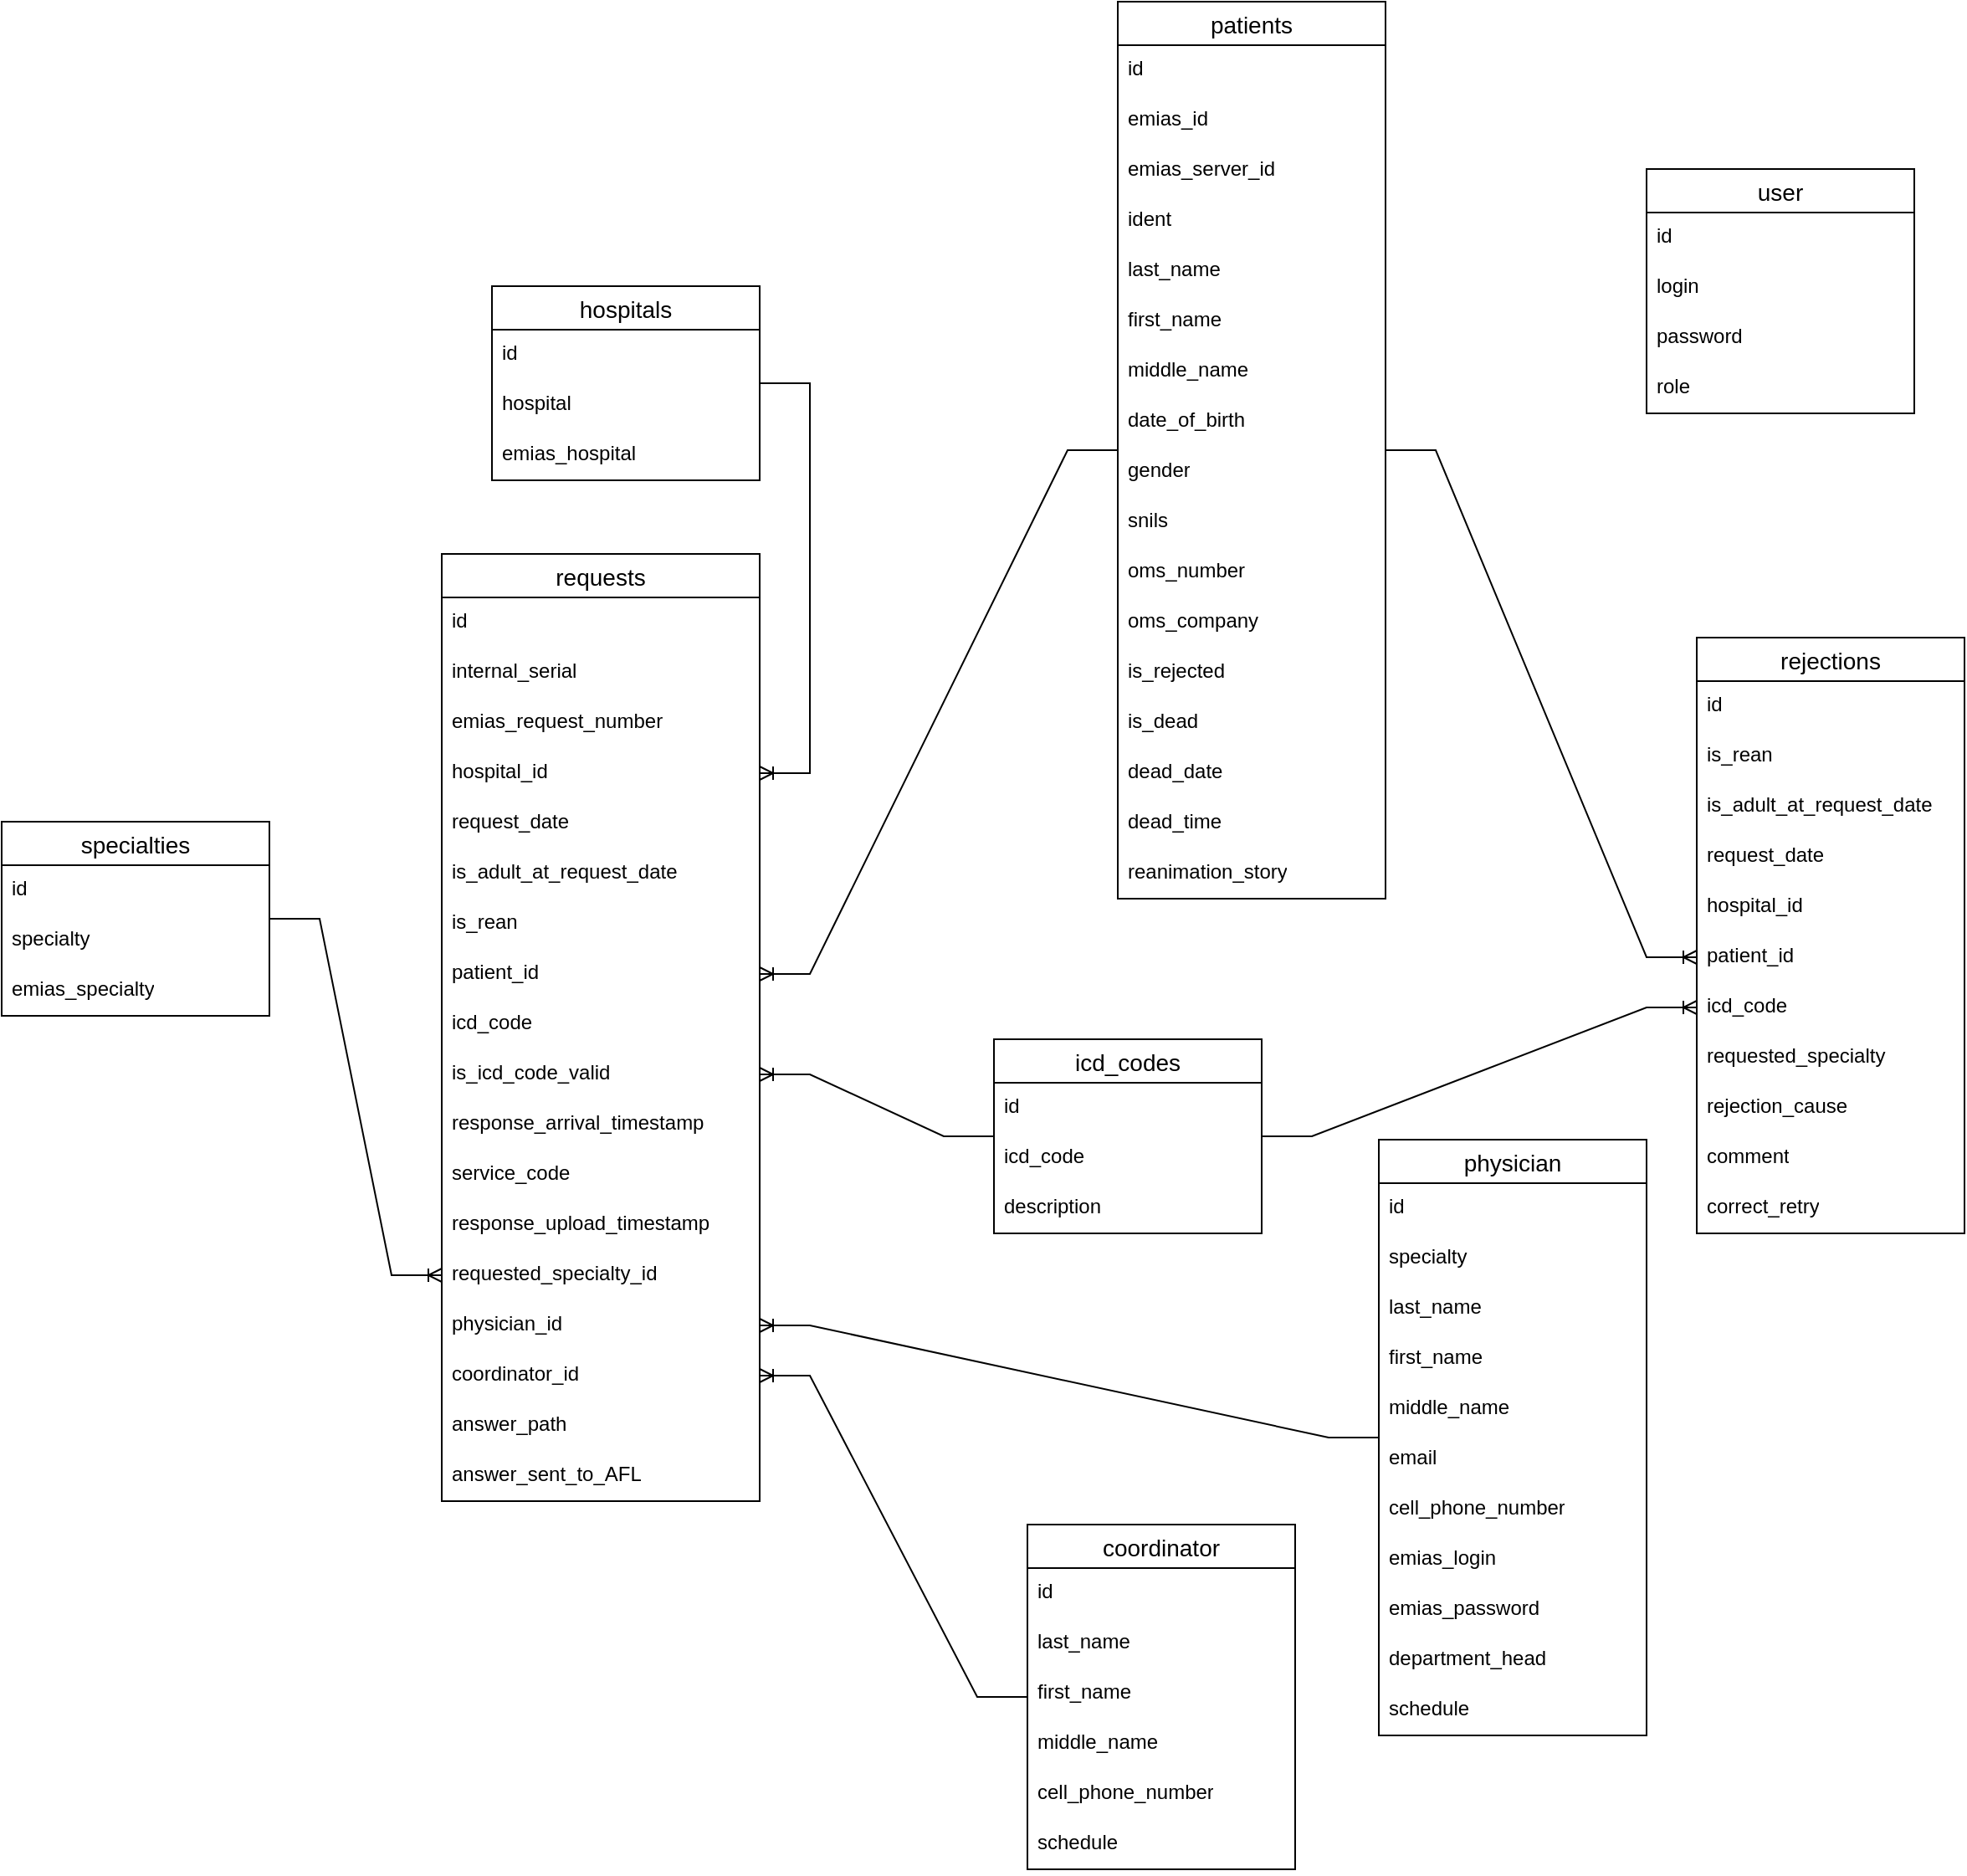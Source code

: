 <mxfile version="21.7.5" type="device">
  <diagram name="Страница — 1" id="ZC_BeXaVoAmTSf5WrYlb">
    <mxGraphModel dx="2453" dy="1960" grid="1" gridSize="10" guides="1" tooltips="1" connect="1" arrows="1" fold="1" page="1" pageScale="1" pageWidth="827" pageHeight="1169" math="0" shadow="0">
      <root>
        <mxCell id="0" />
        <mxCell id="1" parent="0" />
        <mxCell id="mAow3qEZ9P3svosoclhx-1" value="requests" style="swimlane;fontStyle=0;childLayout=stackLayout;horizontal=1;startSize=26;horizontalStack=0;resizeParent=1;resizeParentMax=0;resizeLast=0;collapsible=1;marginBottom=0;align=center;fontSize=14;" parent="1" vertex="1">
          <mxGeometry x="-150" y="220" width="190" height="566" as="geometry" />
        </mxCell>
        <mxCell id="mAow3qEZ9P3svosoclhx-2" value="id" style="text;strokeColor=none;fillColor=none;spacingLeft=4;spacingRight=4;overflow=hidden;rotatable=0;points=[[0,0.5],[1,0.5]];portConstraint=eastwest;fontSize=12;whiteSpace=wrap;html=1;" parent="mAow3qEZ9P3svosoclhx-1" vertex="1">
          <mxGeometry y="26" width="190" height="30" as="geometry" />
        </mxCell>
        <mxCell id="mAow3qEZ9P3svosoclhx-3" value="internal_serial" style="text;strokeColor=none;fillColor=none;spacingLeft=4;spacingRight=4;overflow=hidden;rotatable=0;points=[[0,0.5],[1,0.5]];portConstraint=eastwest;fontSize=12;whiteSpace=wrap;html=1;" parent="mAow3qEZ9P3svosoclhx-1" vertex="1">
          <mxGeometry y="56" width="190" height="30" as="geometry" />
        </mxCell>
        <mxCell id="mAow3qEZ9P3svosoclhx-81" value="emias_request_number" style="text;strokeColor=none;fillColor=none;spacingLeft=4;spacingRight=4;overflow=hidden;rotatable=0;points=[[0,0.5],[1,0.5]];portConstraint=eastwest;fontSize=12;whiteSpace=wrap;html=1;" parent="mAow3qEZ9P3svosoclhx-1" vertex="1">
          <mxGeometry y="86" width="190" height="30" as="geometry" />
        </mxCell>
        <mxCell id="mAow3qEZ9P3svosoclhx-4" value="hospital_id" style="text;strokeColor=none;fillColor=none;spacingLeft=4;spacingRight=4;overflow=hidden;rotatable=0;points=[[0,0.5],[1,0.5]];portConstraint=eastwest;fontSize=12;whiteSpace=wrap;html=1;" parent="mAow3qEZ9P3svosoclhx-1" vertex="1">
          <mxGeometry y="116" width="190" height="30" as="geometry" />
        </mxCell>
        <mxCell id="mAow3qEZ9P3svosoclhx-6" value="request_date" style="text;strokeColor=none;fillColor=none;spacingLeft=4;spacingRight=4;overflow=hidden;rotatable=0;points=[[0,0.5],[1,0.5]];portConstraint=eastwest;fontSize=12;whiteSpace=wrap;html=1;" parent="mAow3qEZ9P3svosoclhx-1" vertex="1">
          <mxGeometry y="146" width="190" height="30" as="geometry" />
        </mxCell>
        <mxCell id="mAow3qEZ9P3svosoclhx-7" value="is_adult_at_request_date" style="text;strokeColor=none;fillColor=none;spacingLeft=4;spacingRight=4;overflow=hidden;rotatable=0;points=[[0,0.5],[1,0.5]];portConstraint=eastwest;fontSize=12;whiteSpace=wrap;html=1;" parent="mAow3qEZ9P3svosoclhx-1" vertex="1">
          <mxGeometry y="176" width="190" height="30" as="geometry" />
        </mxCell>
        <mxCell id="mAow3qEZ9P3svosoclhx-8" value="is_rean" style="text;strokeColor=none;fillColor=none;spacingLeft=4;spacingRight=4;overflow=hidden;rotatable=0;points=[[0,0.5],[1,0.5]];portConstraint=eastwest;fontSize=12;whiteSpace=wrap;html=1;" parent="mAow3qEZ9P3svosoclhx-1" vertex="1">
          <mxGeometry y="206" width="190" height="30" as="geometry" />
        </mxCell>
        <mxCell id="mAow3qEZ9P3svosoclhx-9" value="patient_id" style="text;strokeColor=none;fillColor=none;spacingLeft=4;spacingRight=4;overflow=hidden;rotatable=0;points=[[0,0.5],[1,0.5]];portConstraint=eastwest;fontSize=12;whiteSpace=wrap;html=1;" parent="mAow3qEZ9P3svosoclhx-1" vertex="1">
          <mxGeometry y="236" width="190" height="30" as="geometry" />
        </mxCell>
        <mxCell id="mAow3qEZ9P3svosoclhx-10" value="icd_code" style="text;strokeColor=none;fillColor=none;spacingLeft=4;spacingRight=4;overflow=hidden;rotatable=0;points=[[0,0.5],[1,0.5]];portConstraint=eastwest;fontSize=12;whiteSpace=wrap;html=1;" parent="mAow3qEZ9P3svosoclhx-1" vertex="1">
          <mxGeometry y="266" width="190" height="30" as="geometry" />
        </mxCell>
        <mxCell id="mAow3qEZ9P3svosoclhx-93" value="is_icd_code_valid" style="text;strokeColor=none;fillColor=none;spacingLeft=4;spacingRight=4;overflow=hidden;rotatable=0;points=[[0,0.5],[1,0.5]];portConstraint=eastwest;fontSize=12;whiteSpace=wrap;html=1;" parent="mAow3qEZ9P3svosoclhx-1" vertex="1">
          <mxGeometry y="296" width="190" height="30" as="geometry" />
        </mxCell>
        <mxCell id="mAow3qEZ9P3svosoclhx-11" value="response_arrival_timestamp" style="text;strokeColor=none;fillColor=none;spacingLeft=4;spacingRight=4;overflow=hidden;rotatable=0;points=[[0,0.5],[1,0.5]];portConstraint=eastwest;fontSize=12;whiteSpace=wrap;html=1;" parent="mAow3qEZ9P3svosoclhx-1" vertex="1">
          <mxGeometry y="326" width="190" height="30" as="geometry" />
        </mxCell>
        <mxCell id="mAow3qEZ9P3svosoclhx-12" value="service_code" style="text;strokeColor=none;fillColor=none;spacingLeft=4;spacingRight=4;overflow=hidden;rotatable=0;points=[[0,0.5],[1,0.5]];portConstraint=eastwest;fontSize=12;whiteSpace=wrap;html=1;" parent="mAow3qEZ9P3svosoclhx-1" vertex="1">
          <mxGeometry y="356" width="190" height="30" as="geometry" />
        </mxCell>
        <mxCell id="mAow3qEZ9P3svosoclhx-13" value="response_upload_timestamp" style="text;strokeColor=none;fillColor=none;spacingLeft=4;spacingRight=4;overflow=hidden;rotatable=0;points=[[0,0.5],[1,0.5]];portConstraint=eastwest;fontSize=12;whiteSpace=wrap;html=1;" parent="mAow3qEZ9P3svosoclhx-1" vertex="1">
          <mxGeometry y="386" width="190" height="30" as="geometry" />
        </mxCell>
        <mxCell id="mAow3qEZ9P3svosoclhx-86" value="requested_specialty_id" style="text;strokeColor=none;fillColor=none;spacingLeft=4;spacingRight=4;overflow=hidden;rotatable=0;points=[[0,0.5],[1,0.5]];portConstraint=eastwest;fontSize=12;whiteSpace=wrap;html=1;" parent="mAow3qEZ9P3svosoclhx-1" vertex="1">
          <mxGeometry y="416" width="190" height="30" as="geometry" />
        </mxCell>
        <mxCell id="mAow3qEZ9P3svosoclhx-16" value="physician_id" style="text;strokeColor=none;fillColor=none;spacingLeft=4;spacingRight=4;overflow=hidden;rotatable=0;points=[[0,0.5],[1,0.5]];portConstraint=eastwest;fontSize=12;whiteSpace=wrap;html=1;" parent="mAow3qEZ9P3svosoclhx-1" vertex="1">
          <mxGeometry y="446" width="190" height="30" as="geometry" />
        </mxCell>
        <mxCell id="mAow3qEZ9P3svosoclhx-17" value="coordinator_id" style="text;strokeColor=none;fillColor=none;spacingLeft=4;spacingRight=4;overflow=hidden;rotatable=0;points=[[0,0.5],[1,0.5]];portConstraint=eastwest;fontSize=12;whiteSpace=wrap;html=1;" parent="mAow3qEZ9P3svosoclhx-1" vertex="1">
          <mxGeometry y="476" width="190" height="30" as="geometry" />
        </mxCell>
        <mxCell id="mAow3qEZ9P3svosoclhx-100" value="answer_path" style="text;strokeColor=none;fillColor=none;spacingLeft=4;spacingRight=4;overflow=hidden;rotatable=0;points=[[0,0.5],[1,0.5]];portConstraint=eastwest;fontSize=12;whiteSpace=wrap;html=1;" parent="mAow3qEZ9P3svosoclhx-1" vertex="1">
          <mxGeometry y="506" width="190" height="30" as="geometry" />
        </mxCell>
        <mxCell id="mAow3qEZ9P3svosoclhx-101" value="answer_sent_to_AFL" style="text;strokeColor=none;fillColor=none;spacingLeft=4;spacingRight=4;overflow=hidden;rotatable=0;points=[[0,0.5],[1,0.5]];portConstraint=eastwest;fontSize=12;whiteSpace=wrap;html=1;" parent="mAow3qEZ9P3svosoclhx-1" vertex="1">
          <mxGeometry y="536" width="190" height="30" as="geometry" />
        </mxCell>
        <mxCell id="mAow3qEZ9P3svosoclhx-18" value="physician" style="swimlane;fontStyle=0;childLayout=stackLayout;horizontal=1;startSize=26;horizontalStack=0;resizeParent=1;resizeParentMax=0;resizeLast=0;collapsible=1;marginBottom=0;align=center;fontSize=14;" parent="1" vertex="1">
          <mxGeometry x="410" y="570" width="160" height="356" as="geometry" />
        </mxCell>
        <mxCell id="mAow3qEZ9P3svosoclhx-19" value="id" style="text;strokeColor=none;fillColor=none;spacingLeft=4;spacingRight=4;overflow=hidden;rotatable=0;points=[[0,0.5],[1,0.5]];portConstraint=eastwest;fontSize=12;whiteSpace=wrap;html=1;" parent="mAow3qEZ9P3svosoclhx-18" vertex="1">
          <mxGeometry y="26" width="160" height="30" as="geometry" />
        </mxCell>
        <mxCell id="mAow3qEZ9P3svosoclhx-20" value="specialty" style="text;strokeColor=none;fillColor=none;spacingLeft=4;spacingRight=4;overflow=hidden;rotatable=0;points=[[0,0.5],[1,0.5]];portConstraint=eastwest;fontSize=12;whiteSpace=wrap;html=1;" parent="mAow3qEZ9P3svosoclhx-18" vertex="1">
          <mxGeometry y="56" width="160" height="30" as="geometry" />
        </mxCell>
        <mxCell id="mAow3qEZ9P3svosoclhx-24" value="last_name" style="text;strokeColor=none;fillColor=none;spacingLeft=4;spacingRight=4;overflow=hidden;rotatable=0;points=[[0,0.5],[1,0.5]];portConstraint=eastwest;fontSize=12;whiteSpace=wrap;html=1;" parent="mAow3qEZ9P3svosoclhx-18" vertex="1">
          <mxGeometry y="86" width="160" height="30" as="geometry" />
        </mxCell>
        <mxCell id="mAow3qEZ9P3svosoclhx-21" value="first_name" style="text;strokeColor=none;fillColor=none;spacingLeft=4;spacingRight=4;overflow=hidden;rotatable=0;points=[[0,0.5],[1,0.5]];portConstraint=eastwest;fontSize=12;whiteSpace=wrap;html=1;" parent="mAow3qEZ9P3svosoclhx-18" vertex="1">
          <mxGeometry y="116" width="160" height="30" as="geometry" />
        </mxCell>
        <mxCell id="mAow3qEZ9P3svosoclhx-23" value="middle_name" style="text;strokeColor=none;fillColor=none;spacingLeft=4;spacingRight=4;overflow=hidden;rotatable=0;points=[[0,0.5],[1,0.5]];portConstraint=eastwest;fontSize=12;whiteSpace=wrap;html=1;" parent="mAow3qEZ9P3svosoclhx-18" vertex="1">
          <mxGeometry y="146" width="160" height="30" as="geometry" />
        </mxCell>
        <mxCell id="mAow3qEZ9P3svosoclhx-22" value="email" style="text;strokeColor=none;fillColor=none;spacingLeft=4;spacingRight=4;overflow=hidden;rotatable=0;points=[[0,0.5],[1,0.5]];portConstraint=eastwest;fontSize=12;whiteSpace=wrap;html=1;" parent="mAow3qEZ9P3svosoclhx-18" vertex="1">
          <mxGeometry y="176" width="160" height="30" as="geometry" />
        </mxCell>
        <mxCell id="mAow3qEZ9P3svosoclhx-25" value="cell_phone_number" style="text;strokeColor=none;fillColor=none;spacingLeft=4;spacingRight=4;overflow=hidden;rotatable=0;points=[[0,0.5],[1,0.5]];portConstraint=eastwest;fontSize=12;whiteSpace=wrap;html=1;" parent="mAow3qEZ9P3svosoclhx-18" vertex="1">
          <mxGeometry y="206" width="160" height="30" as="geometry" />
        </mxCell>
        <mxCell id="mAow3qEZ9P3svosoclhx-26" value="emias_login" style="text;strokeColor=none;fillColor=none;spacingLeft=4;spacingRight=4;overflow=hidden;rotatable=0;points=[[0,0.5],[1,0.5]];portConstraint=eastwest;fontSize=12;whiteSpace=wrap;html=1;" parent="mAow3qEZ9P3svosoclhx-18" vertex="1">
          <mxGeometry y="236" width="160" height="30" as="geometry" />
        </mxCell>
        <mxCell id="mAow3qEZ9P3svosoclhx-27" value="emias_password" style="text;strokeColor=none;fillColor=none;spacingLeft=4;spacingRight=4;overflow=hidden;rotatable=0;points=[[0,0.5],[1,0.5]];portConstraint=eastwest;fontSize=12;whiteSpace=wrap;html=1;" parent="mAow3qEZ9P3svosoclhx-18" vertex="1">
          <mxGeometry y="266" width="160" height="30" as="geometry" />
        </mxCell>
        <mxCell id="mAow3qEZ9P3svosoclhx-28" value="department_head" style="text;strokeColor=none;fillColor=none;spacingLeft=4;spacingRight=4;overflow=hidden;rotatable=0;points=[[0,0.5],[1,0.5]];portConstraint=eastwest;fontSize=12;whiteSpace=wrap;html=1;" parent="mAow3qEZ9P3svosoclhx-18" vertex="1">
          <mxGeometry y="296" width="160" height="30" as="geometry" />
        </mxCell>
        <mxCell id="1tnr6RJMsEBr6JT34v2K-23" value="schedule" style="text;strokeColor=none;fillColor=none;spacingLeft=4;spacingRight=4;overflow=hidden;rotatable=0;points=[[0,0.5],[1,0.5]];portConstraint=eastwest;fontSize=12;whiteSpace=wrap;html=1;" parent="mAow3qEZ9P3svosoclhx-18" vertex="1">
          <mxGeometry y="326" width="160" height="30" as="geometry" />
        </mxCell>
        <mxCell id="mAow3qEZ9P3svosoclhx-29" value="coordinator" style="swimlane;fontStyle=0;childLayout=stackLayout;horizontal=1;startSize=26;horizontalStack=0;resizeParent=1;resizeParentMax=0;resizeLast=0;collapsible=1;marginBottom=0;align=center;fontSize=14;" parent="1" vertex="1">
          <mxGeometry x="200" y="800" width="160" height="206" as="geometry" />
        </mxCell>
        <mxCell id="mAow3qEZ9P3svosoclhx-30" value="id" style="text;strokeColor=none;fillColor=none;spacingLeft=4;spacingRight=4;overflow=hidden;rotatable=0;points=[[0,0.5],[1,0.5]];portConstraint=eastwest;fontSize=12;whiteSpace=wrap;html=1;" parent="mAow3qEZ9P3svosoclhx-29" vertex="1">
          <mxGeometry y="26" width="160" height="30" as="geometry" />
        </mxCell>
        <mxCell id="mAow3qEZ9P3svosoclhx-33" value="last_name" style="text;strokeColor=none;fillColor=none;spacingLeft=4;spacingRight=4;overflow=hidden;rotatable=0;points=[[0,0.5],[1,0.5]];portConstraint=eastwest;fontSize=12;whiteSpace=wrap;html=1;" parent="mAow3qEZ9P3svosoclhx-29" vertex="1">
          <mxGeometry y="56" width="160" height="30" as="geometry" />
        </mxCell>
        <mxCell id="mAow3qEZ9P3svosoclhx-34" value="first_name" style="text;strokeColor=none;fillColor=none;spacingLeft=4;spacingRight=4;overflow=hidden;rotatable=0;points=[[0,0.5],[1,0.5]];portConstraint=eastwest;fontSize=12;whiteSpace=wrap;html=1;" parent="mAow3qEZ9P3svosoclhx-29" vertex="1">
          <mxGeometry y="86" width="160" height="30" as="geometry" />
        </mxCell>
        <mxCell id="mAow3qEZ9P3svosoclhx-35" value="middle_name" style="text;strokeColor=none;fillColor=none;spacingLeft=4;spacingRight=4;overflow=hidden;rotatable=0;points=[[0,0.5],[1,0.5]];portConstraint=eastwest;fontSize=12;whiteSpace=wrap;html=1;" parent="mAow3qEZ9P3svosoclhx-29" vertex="1">
          <mxGeometry y="116" width="160" height="30" as="geometry" />
        </mxCell>
        <mxCell id="mAow3qEZ9P3svosoclhx-36" value="cell_phone_number" style="text;strokeColor=none;fillColor=none;spacingLeft=4;spacingRight=4;overflow=hidden;rotatable=0;points=[[0,0.5],[1,0.5]];portConstraint=eastwest;fontSize=12;whiteSpace=wrap;html=1;" parent="mAow3qEZ9P3svosoclhx-29" vertex="1">
          <mxGeometry y="146" width="160" height="30" as="geometry" />
        </mxCell>
        <mxCell id="mAow3qEZ9P3svosoclhx-31" value="schedule" style="text;strokeColor=none;fillColor=none;spacingLeft=4;spacingRight=4;overflow=hidden;rotatable=0;points=[[0,0.5],[1,0.5]];portConstraint=eastwest;fontSize=12;whiteSpace=wrap;html=1;" parent="mAow3qEZ9P3svosoclhx-29" vertex="1">
          <mxGeometry y="176" width="160" height="30" as="geometry" />
        </mxCell>
        <mxCell id="mAow3qEZ9P3svosoclhx-38" value="" style="edgeStyle=entityRelationEdgeStyle;fontSize=12;html=1;endArrow=ERoneToMany;rounded=0;" parent="1" source="mAow3qEZ9P3svosoclhx-18" target="mAow3qEZ9P3svosoclhx-16" edge="1">
          <mxGeometry width="100" height="100" relative="1" as="geometry">
            <mxPoint x="150" y="640" as="sourcePoint" />
            <mxPoint x="440" y="260" as="targetPoint" />
          </mxGeometry>
        </mxCell>
        <mxCell id="mAow3qEZ9P3svosoclhx-39" value="patients" style="swimlane;fontStyle=0;childLayout=stackLayout;horizontal=1;startSize=26;horizontalStack=0;resizeParent=1;resizeParentMax=0;resizeLast=0;collapsible=1;marginBottom=0;align=center;fontSize=14;" parent="1" vertex="1">
          <mxGeometry x="254" y="-110" width="160" height="536" as="geometry" />
        </mxCell>
        <mxCell id="mAow3qEZ9P3svosoclhx-40" value="id" style="text;strokeColor=none;fillColor=none;spacingLeft=4;spacingRight=4;overflow=hidden;rotatable=0;points=[[0,0.5],[1,0.5]];portConstraint=eastwest;fontSize=12;whiteSpace=wrap;html=1;" parent="mAow3qEZ9P3svosoclhx-39" vertex="1">
          <mxGeometry y="26" width="160" height="30" as="geometry" />
        </mxCell>
        <mxCell id="mAow3qEZ9P3svosoclhx-80" value="emias_id" style="text;strokeColor=none;fillColor=none;spacingLeft=4;spacingRight=4;overflow=hidden;rotatable=0;points=[[0,0.5],[1,0.5]];portConstraint=eastwest;fontSize=12;whiteSpace=wrap;html=1;" parent="mAow3qEZ9P3svosoclhx-39" vertex="1">
          <mxGeometry y="56" width="160" height="30" as="geometry" />
        </mxCell>
        <mxCell id="mAow3qEZ9P3svosoclhx-92" value="emias_server_id" style="text;strokeColor=none;fillColor=none;spacingLeft=4;spacingRight=4;overflow=hidden;rotatable=0;points=[[0,0.5],[1,0.5]];portConstraint=eastwest;fontSize=12;whiteSpace=wrap;html=1;" parent="mAow3qEZ9P3svosoclhx-39" vertex="1">
          <mxGeometry y="86" width="160" height="30" as="geometry" />
        </mxCell>
        <mxCell id="mAow3qEZ9P3svosoclhx-49" value="ident" style="text;strokeColor=none;fillColor=none;spacingLeft=4;spacingRight=4;overflow=hidden;rotatable=0;points=[[0,0.5],[1,0.5]];portConstraint=eastwest;fontSize=12;whiteSpace=wrap;html=1;" parent="mAow3qEZ9P3svosoclhx-39" vertex="1">
          <mxGeometry y="116" width="160" height="30" as="geometry" />
        </mxCell>
        <mxCell id="mAow3qEZ9P3svosoclhx-43" value="last_name" style="text;strokeColor=none;fillColor=none;spacingLeft=4;spacingRight=4;overflow=hidden;rotatable=0;points=[[0,0.5],[1,0.5]];portConstraint=eastwest;fontSize=12;whiteSpace=wrap;html=1;" parent="mAow3qEZ9P3svosoclhx-39" vertex="1">
          <mxGeometry y="146" width="160" height="30" as="geometry" />
        </mxCell>
        <mxCell id="mAow3qEZ9P3svosoclhx-44" value="first_name" style="text;strokeColor=none;fillColor=none;spacingLeft=4;spacingRight=4;overflow=hidden;rotatable=0;points=[[0,0.5],[1,0.5]];portConstraint=eastwest;fontSize=12;whiteSpace=wrap;html=1;" parent="mAow3qEZ9P3svosoclhx-39" vertex="1">
          <mxGeometry y="176" width="160" height="30" as="geometry" />
        </mxCell>
        <mxCell id="mAow3qEZ9P3svosoclhx-45" value="middle_name" style="text;strokeColor=none;fillColor=none;spacingLeft=4;spacingRight=4;overflow=hidden;rotatable=0;points=[[0,0.5],[1,0.5]];portConstraint=eastwest;fontSize=12;whiteSpace=wrap;html=1;" parent="mAow3qEZ9P3svosoclhx-39" vertex="1">
          <mxGeometry y="206" width="160" height="30" as="geometry" />
        </mxCell>
        <mxCell id="mAow3qEZ9P3svosoclhx-41" value="date_of_birth" style="text;strokeColor=none;fillColor=none;spacingLeft=4;spacingRight=4;overflow=hidden;rotatable=0;points=[[0,0.5],[1,0.5]];portConstraint=eastwest;fontSize=12;whiteSpace=wrap;html=1;" parent="mAow3qEZ9P3svosoclhx-39" vertex="1">
          <mxGeometry y="236" width="160" height="30" as="geometry" />
        </mxCell>
        <mxCell id="mAow3qEZ9P3svosoclhx-42" value="gender" style="text;strokeColor=none;fillColor=none;spacingLeft=4;spacingRight=4;overflow=hidden;rotatable=0;points=[[0,0.5],[1,0.5]];portConstraint=eastwest;fontSize=12;whiteSpace=wrap;html=1;" parent="mAow3qEZ9P3svosoclhx-39" vertex="1">
          <mxGeometry y="266" width="160" height="30" as="geometry" />
        </mxCell>
        <mxCell id="mAow3qEZ9P3svosoclhx-46" value="snils" style="text;strokeColor=none;fillColor=none;spacingLeft=4;spacingRight=4;overflow=hidden;rotatable=0;points=[[0,0.5],[1,0.5]];portConstraint=eastwest;fontSize=12;whiteSpace=wrap;html=1;" parent="mAow3qEZ9P3svosoclhx-39" vertex="1">
          <mxGeometry y="296" width="160" height="30" as="geometry" />
        </mxCell>
        <mxCell id="mAow3qEZ9P3svosoclhx-47" value="oms_number" style="text;strokeColor=none;fillColor=none;spacingLeft=4;spacingRight=4;overflow=hidden;rotatable=0;points=[[0,0.5],[1,0.5]];portConstraint=eastwest;fontSize=12;whiteSpace=wrap;html=1;" parent="mAow3qEZ9P3svosoclhx-39" vertex="1">
          <mxGeometry y="326" width="160" height="30" as="geometry" />
        </mxCell>
        <mxCell id="mAow3qEZ9P3svosoclhx-48" value="oms_company" style="text;strokeColor=none;fillColor=none;spacingLeft=4;spacingRight=4;overflow=hidden;rotatable=0;points=[[0,0.5],[1,0.5]];portConstraint=eastwest;fontSize=12;whiteSpace=wrap;html=1;" parent="mAow3qEZ9P3svosoclhx-39" vertex="1">
          <mxGeometry y="356" width="160" height="30" as="geometry" />
        </mxCell>
        <mxCell id="1tnr6RJMsEBr6JT34v2K-16" value="is_rejected" style="text;strokeColor=none;fillColor=none;spacingLeft=4;spacingRight=4;overflow=hidden;rotatable=0;points=[[0,0.5],[1,0.5]];portConstraint=eastwest;fontSize=12;whiteSpace=wrap;html=1;" parent="mAow3qEZ9P3svosoclhx-39" vertex="1">
          <mxGeometry y="386" width="160" height="30" as="geometry" />
        </mxCell>
        <mxCell id="1tnr6RJMsEBr6JT34v2K-13" value="is_dead" style="text;strokeColor=none;fillColor=none;spacingLeft=4;spacingRight=4;overflow=hidden;rotatable=0;points=[[0,0.5],[1,0.5]];portConstraint=eastwest;fontSize=12;whiteSpace=wrap;html=1;" parent="mAow3qEZ9P3svosoclhx-39" vertex="1">
          <mxGeometry y="416" width="160" height="30" as="geometry" />
        </mxCell>
        <mxCell id="1tnr6RJMsEBr6JT34v2K-14" value="dead_date" style="text;strokeColor=none;fillColor=none;spacingLeft=4;spacingRight=4;overflow=hidden;rotatable=0;points=[[0,0.5],[1,0.5]];portConstraint=eastwest;fontSize=12;whiteSpace=wrap;html=1;" parent="mAow3qEZ9P3svosoclhx-39" vertex="1">
          <mxGeometry y="446" width="160" height="30" as="geometry" />
        </mxCell>
        <mxCell id="1tnr6RJMsEBr6JT34v2K-15" value="dead_time" style="text;strokeColor=none;fillColor=none;spacingLeft=4;spacingRight=4;overflow=hidden;rotatable=0;points=[[0,0.5],[1,0.5]];portConstraint=eastwest;fontSize=12;whiteSpace=wrap;html=1;" parent="mAow3qEZ9P3svosoclhx-39" vertex="1">
          <mxGeometry y="476" width="160" height="30" as="geometry" />
        </mxCell>
        <mxCell id="1tnr6RJMsEBr6JT34v2K-17" value="reanimation_story" style="text;strokeColor=none;fillColor=none;spacingLeft=4;spacingRight=4;overflow=hidden;rotatable=0;points=[[0,0.5],[1,0.5]];portConstraint=eastwest;fontSize=12;whiteSpace=wrap;html=1;" parent="mAow3qEZ9P3svosoclhx-39" vertex="1">
          <mxGeometry y="506" width="160" height="30" as="geometry" />
        </mxCell>
        <mxCell id="mAow3qEZ9P3svosoclhx-50" value="" style="edgeStyle=entityRelationEdgeStyle;fontSize=12;html=1;endArrow=ERoneToMany;rounded=0;" parent="1" source="mAow3qEZ9P3svosoclhx-39" target="mAow3qEZ9P3svosoclhx-9" edge="1">
          <mxGeometry width="100" height="100" relative="1" as="geometry">
            <mxPoint x="210" y="160" as="sourcePoint" />
            <mxPoint x="240" y="440" as="targetPoint" />
          </mxGeometry>
        </mxCell>
        <mxCell id="mAow3qEZ9P3svosoclhx-51" value="hospitals" style="swimlane;fontStyle=0;childLayout=stackLayout;horizontal=1;startSize=26;horizontalStack=0;resizeParent=1;resizeParentMax=0;resizeLast=0;collapsible=1;marginBottom=0;align=center;fontSize=14;" parent="1" vertex="1">
          <mxGeometry x="-120" y="60" width="160" height="116" as="geometry" />
        </mxCell>
        <mxCell id="mAow3qEZ9P3svosoclhx-52" value="id" style="text;strokeColor=none;fillColor=none;spacingLeft=4;spacingRight=4;overflow=hidden;rotatable=0;points=[[0,0.5],[1,0.5]];portConstraint=eastwest;fontSize=12;whiteSpace=wrap;html=1;" parent="mAow3qEZ9P3svosoclhx-51" vertex="1">
          <mxGeometry y="26" width="160" height="30" as="geometry" />
        </mxCell>
        <mxCell id="mAow3qEZ9P3svosoclhx-53" value="hospital" style="text;strokeColor=none;fillColor=none;spacingLeft=4;spacingRight=4;overflow=hidden;rotatable=0;points=[[0,0.5],[1,0.5]];portConstraint=eastwest;fontSize=12;whiteSpace=wrap;html=1;" parent="mAow3qEZ9P3svosoclhx-51" vertex="1">
          <mxGeometry y="56" width="160" height="30" as="geometry" />
        </mxCell>
        <mxCell id="mAow3qEZ9P3svosoclhx-58" value="emias_hospital" style="text;strokeColor=none;fillColor=none;spacingLeft=4;spacingRight=4;overflow=hidden;rotatable=0;points=[[0,0.5],[1,0.5]];portConstraint=eastwest;fontSize=12;whiteSpace=wrap;html=1;" parent="mAow3qEZ9P3svosoclhx-51" vertex="1">
          <mxGeometry y="86" width="160" height="30" as="geometry" />
        </mxCell>
        <mxCell id="mAow3qEZ9P3svosoclhx-61" value="" style="edgeStyle=entityRelationEdgeStyle;fontSize=12;html=1;endArrow=ERoneToMany;rounded=0;" parent="1" source="mAow3qEZ9P3svosoclhx-51" target="mAow3qEZ9P3svosoclhx-4" edge="1">
          <mxGeometry width="100" height="100" relative="1" as="geometry">
            <mxPoint x="340" y="150" as="sourcePoint" />
            <mxPoint x="140" y="180" as="targetPoint" />
          </mxGeometry>
        </mxCell>
        <mxCell id="mAow3qEZ9P3svosoclhx-62" value="icd_codes" style="swimlane;fontStyle=0;childLayout=stackLayout;horizontal=1;startSize=26;horizontalStack=0;resizeParent=1;resizeParentMax=0;resizeLast=0;collapsible=1;marginBottom=0;align=center;fontSize=14;" parent="1" vertex="1">
          <mxGeometry x="180" y="510" width="160" height="116" as="geometry" />
        </mxCell>
        <mxCell id="mAow3qEZ9P3svosoclhx-63" value="id" style="text;strokeColor=none;fillColor=none;spacingLeft=4;spacingRight=4;overflow=hidden;rotatable=0;points=[[0,0.5],[1,0.5]];portConstraint=eastwest;fontSize=12;whiteSpace=wrap;html=1;" parent="mAow3qEZ9P3svosoclhx-62" vertex="1">
          <mxGeometry y="26" width="160" height="30" as="geometry" />
        </mxCell>
        <mxCell id="mAow3qEZ9P3svosoclhx-64" value="icd_code" style="text;strokeColor=none;fillColor=none;spacingLeft=4;spacingRight=4;overflow=hidden;rotatable=0;points=[[0,0.5],[1,0.5]];portConstraint=eastwest;fontSize=12;whiteSpace=wrap;html=1;" parent="mAow3qEZ9P3svosoclhx-62" vertex="1">
          <mxGeometry y="56" width="160" height="30" as="geometry" />
        </mxCell>
        <mxCell id="mAow3qEZ9P3svosoclhx-65" value="description" style="text;strokeColor=none;fillColor=none;spacingLeft=4;spacingRight=4;overflow=hidden;rotatable=0;points=[[0,0.5],[1,0.5]];portConstraint=eastwest;fontSize=12;whiteSpace=wrap;html=1;" parent="mAow3qEZ9P3svosoclhx-62" vertex="1">
          <mxGeometry y="86" width="160" height="30" as="geometry" />
        </mxCell>
        <mxCell id="mAow3qEZ9P3svosoclhx-68" value="" style="edgeStyle=entityRelationEdgeStyle;fontSize=12;html=1;endArrow=ERoneToMany;rounded=0;" parent="1" source="mAow3qEZ9P3svosoclhx-62" target="mAow3qEZ9P3svosoclhx-93" edge="1">
          <mxGeometry width="100" height="100" relative="1" as="geometry">
            <mxPoint x="120" y="490" as="sourcePoint" />
            <mxPoint x="440" y="250" as="targetPoint" />
          </mxGeometry>
        </mxCell>
        <mxCell id="mAow3qEZ9P3svosoclhx-69" value="rejections" style="swimlane;fontStyle=0;childLayout=stackLayout;horizontal=1;startSize=26;horizontalStack=0;resizeParent=1;resizeParentMax=0;resizeLast=0;collapsible=1;marginBottom=0;align=center;fontSize=14;" parent="1" vertex="1">
          <mxGeometry x="600" y="270" width="160" height="356" as="geometry" />
        </mxCell>
        <mxCell id="mAow3qEZ9P3svosoclhx-70" value="id" style="text;strokeColor=none;fillColor=none;spacingLeft=4;spacingRight=4;overflow=hidden;rotatable=0;points=[[0,0.5],[1,0.5]];portConstraint=eastwest;fontSize=12;whiteSpace=wrap;html=1;" parent="mAow3qEZ9P3svosoclhx-69" vertex="1">
          <mxGeometry y="26" width="160" height="30" as="geometry" />
        </mxCell>
        <mxCell id="mAow3qEZ9P3svosoclhx-73" value="is_rean" style="text;strokeColor=none;fillColor=none;spacingLeft=4;spacingRight=4;overflow=hidden;rotatable=0;points=[[0,0.5],[1,0.5]];portConstraint=eastwest;fontSize=12;whiteSpace=wrap;html=1;" parent="mAow3qEZ9P3svosoclhx-69" vertex="1">
          <mxGeometry y="56" width="160" height="30" as="geometry" />
        </mxCell>
        <mxCell id="mAow3qEZ9P3svosoclhx-74" value="is_adult_at_request_date" style="text;strokeColor=none;fillColor=none;spacingLeft=4;spacingRight=4;overflow=hidden;rotatable=0;points=[[0,0.5],[1,0.5]];portConstraint=eastwest;fontSize=12;whiteSpace=wrap;html=1;" parent="mAow3qEZ9P3svosoclhx-69" vertex="1">
          <mxGeometry y="86" width="160" height="30" as="geometry" />
        </mxCell>
        <mxCell id="mAow3qEZ9P3svosoclhx-75" value="request_date" style="text;strokeColor=none;fillColor=none;spacingLeft=4;spacingRight=4;overflow=hidden;rotatable=0;points=[[0,0.5],[1,0.5]];portConstraint=eastwest;fontSize=12;whiteSpace=wrap;html=1;" parent="mAow3qEZ9P3svosoclhx-69" vertex="1">
          <mxGeometry y="116" width="160" height="30" as="geometry" />
        </mxCell>
        <mxCell id="mAow3qEZ9P3svosoclhx-76" value="hospital_id" style="text;strokeColor=none;fillColor=none;spacingLeft=4;spacingRight=4;overflow=hidden;rotatable=0;points=[[0,0.5],[1,0.5]];portConstraint=eastwest;fontSize=12;whiteSpace=wrap;html=1;" parent="mAow3qEZ9P3svosoclhx-69" vertex="1">
          <mxGeometry y="146" width="160" height="30" as="geometry" />
        </mxCell>
        <mxCell id="mAow3qEZ9P3svosoclhx-77" value="patient_id" style="text;strokeColor=none;fillColor=none;spacingLeft=4;spacingRight=4;overflow=hidden;rotatable=0;points=[[0,0.5],[1,0.5]];portConstraint=eastwest;fontSize=12;whiteSpace=wrap;html=1;" parent="mAow3qEZ9P3svosoclhx-69" vertex="1">
          <mxGeometry y="176" width="160" height="30" as="geometry" />
        </mxCell>
        <mxCell id="mAow3qEZ9P3svosoclhx-83" value="icd_code" style="text;strokeColor=none;fillColor=none;spacingLeft=4;spacingRight=4;overflow=hidden;rotatable=0;points=[[0,0.5],[1,0.5]];portConstraint=eastwest;fontSize=12;whiteSpace=wrap;html=1;" parent="mAow3qEZ9P3svosoclhx-69" vertex="1">
          <mxGeometry y="206" width="160" height="30" as="geometry" />
        </mxCell>
        <mxCell id="mAow3qEZ9P3svosoclhx-87" value="requested_specialty" style="text;strokeColor=none;fillColor=none;spacingLeft=4;spacingRight=4;overflow=hidden;rotatable=0;points=[[0,0.5],[1,0.5]];portConstraint=eastwest;fontSize=12;whiteSpace=wrap;html=1;" parent="mAow3qEZ9P3svosoclhx-69" vertex="1">
          <mxGeometry y="236" width="160" height="30" as="geometry" />
        </mxCell>
        <mxCell id="mAow3qEZ9P3svosoclhx-71" value="rejection_cause" style="text;strokeColor=none;fillColor=none;spacingLeft=4;spacingRight=4;overflow=hidden;rotatable=0;points=[[0,0.5],[1,0.5]];portConstraint=eastwest;fontSize=12;whiteSpace=wrap;html=1;" parent="mAow3qEZ9P3svosoclhx-69" vertex="1">
          <mxGeometry y="266" width="160" height="30" as="geometry" />
        </mxCell>
        <mxCell id="mAow3qEZ9P3svosoclhx-72" value="comment" style="text;strokeColor=none;fillColor=none;spacingLeft=4;spacingRight=4;overflow=hidden;rotatable=0;points=[[0,0.5],[1,0.5]];portConstraint=eastwest;fontSize=12;whiteSpace=wrap;html=1;" parent="mAow3qEZ9P3svosoclhx-69" vertex="1">
          <mxGeometry y="296" width="160" height="30" as="geometry" />
        </mxCell>
        <mxCell id="mAow3qEZ9P3svosoclhx-88" value="correct_retry" style="text;strokeColor=none;fillColor=none;spacingLeft=4;spacingRight=4;overflow=hidden;rotatable=0;points=[[0,0.5],[1,0.5]];portConstraint=eastwest;fontSize=12;whiteSpace=wrap;html=1;" parent="mAow3qEZ9P3svosoclhx-69" vertex="1">
          <mxGeometry y="326" width="160" height="30" as="geometry" />
        </mxCell>
        <mxCell id="mAow3qEZ9P3svosoclhx-85" value="" style="edgeStyle=entityRelationEdgeStyle;fontSize=12;html=1;endArrow=ERoneToMany;rounded=0;" parent="1" source="mAow3qEZ9P3svosoclhx-62" target="mAow3qEZ9P3svosoclhx-83" edge="1">
          <mxGeometry width="100" height="100" relative="1" as="geometry">
            <mxPoint x="500" y="440" as="sourcePoint" />
            <mxPoint x="440" y="491" as="targetPoint" />
          </mxGeometry>
        </mxCell>
        <mxCell id="mAow3qEZ9P3svosoclhx-37" value="" style="edgeStyle=entityRelationEdgeStyle;fontSize=12;html=1;endArrow=ERoneToMany;rounded=0;" parent="1" source="mAow3qEZ9P3svosoclhx-29" target="mAow3qEZ9P3svosoclhx-17" edge="1">
          <mxGeometry width="100" height="100" relative="1" as="geometry">
            <mxPoint x="210" y="1036" as="sourcePoint" />
            <mxPoint x="370" y="1273.0" as="targetPoint" />
            <Array as="points">
              <mxPoint x="640" y="535.01" />
              <mxPoint x="610" y="465.01" />
              <mxPoint x="690" y="365" />
            </Array>
          </mxGeometry>
        </mxCell>
        <mxCell id="mAow3qEZ9P3svosoclhx-91" value="" style="edgeStyle=entityRelationEdgeStyle;fontSize=12;html=1;endArrow=ERoneToMany;rounded=0;" parent="1" source="mAow3qEZ9P3svosoclhx-39" target="mAow3qEZ9P3svosoclhx-77" edge="1">
          <mxGeometry width="100" height="100" relative="1" as="geometry">
            <mxPoint x="250" y="268" as="sourcePoint" />
            <mxPoint x="50" y="481" as="targetPoint" />
          </mxGeometry>
        </mxCell>
        <mxCell id="7uYYr3F37ErfkmHaAze--1" value="user" style="swimlane;fontStyle=0;childLayout=stackLayout;horizontal=1;startSize=26;horizontalStack=0;resizeParent=1;resizeParentMax=0;resizeLast=0;collapsible=1;marginBottom=0;align=center;fontSize=14;" parent="1" vertex="1">
          <mxGeometry x="570" y="-10" width="160" height="146" as="geometry" />
        </mxCell>
        <mxCell id="7uYYr3F37ErfkmHaAze--2" value="id" style="text;strokeColor=none;fillColor=none;spacingLeft=4;spacingRight=4;overflow=hidden;rotatable=0;points=[[0,0.5],[1,0.5]];portConstraint=eastwest;fontSize=12;whiteSpace=wrap;html=1;" parent="7uYYr3F37ErfkmHaAze--1" vertex="1">
          <mxGeometry y="26" width="160" height="30" as="geometry" />
        </mxCell>
        <mxCell id="1tnr6RJMsEBr6JT34v2K-22" value="login" style="text;strokeColor=none;fillColor=none;spacingLeft=4;spacingRight=4;overflow=hidden;rotatable=0;points=[[0,0.5],[1,0.5]];portConstraint=eastwest;fontSize=12;whiteSpace=wrap;html=1;" parent="7uYYr3F37ErfkmHaAze--1" vertex="1">
          <mxGeometry y="56" width="160" height="30" as="geometry" />
        </mxCell>
        <mxCell id="7uYYr3F37ErfkmHaAze--3" value="password" style="text;strokeColor=none;fillColor=none;spacingLeft=4;spacingRight=4;overflow=hidden;rotatable=0;points=[[0,0.5],[1,0.5]];portConstraint=eastwest;fontSize=12;whiteSpace=wrap;html=1;" parent="7uYYr3F37ErfkmHaAze--1" vertex="1">
          <mxGeometry y="86" width="160" height="30" as="geometry" />
        </mxCell>
        <mxCell id="7uYYr3F37ErfkmHaAze--4" value="role" style="text;strokeColor=none;fillColor=none;spacingLeft=4;spacingRight=4;overflow=hidden;rotatable=0;points=[[0,0.5],[1,0.5]];portConstraint=eastwest;fontSize=12;whiteSpace=wrap;html=1;" parent="7uYYr3F37ErfkmHaAze--1" vertex="1">
          <mxGeometry y="116" width="160" height="30" as="geometry" />
        </mxCell>
        <mxCell id="1tnr6RJMsEBr6JT34v2K-6" value="specialties" style="swimlane;fontStyle=0;childLayout=stackLayout;horizontal=1;startSize=26;horizontalStack=0;resizeParent=1;resizeParentMax=0;resizeLast=0;collapsible=1;marginBottom=0;align=center;fontSize=14;" parent="1" vertex="1">
          <mxGeometry x="-413" y="380" width="160" height="116" as="geometry" />
        </mxCell>
        <mxCell id="1tnr6RJMsEBr6JT34v2K-7" value="id" style="text;strokeColor=none;fillColor=none;spacingLeft=4;spacingRight=4;overflow=hidden;rotatable=0;points=[[0,0.5],[1,0.5]];portConstraint=eastwest;fontSize=12;whiteSpace=wrap;html=1;" parent="1tnr6RJMsEBr6JT34v2K-6" vertex="1">
          <mxGeometry y="26" width="160" height="30" as="geometry" />
        </mxCell>
        <mxCell id="1tnr6RJMsEBr6JT34v2K-4" value="specialty" style="text;strokeColor=none;fillColor=none;spacingLeft=4;spacingRight=4;overflow=hidden;rotatable=0;points=[[0,0.5],[1,0.5]];portConstraint=eastwest;fontSize=12;whiteSpace=wrap;html=1;" parent="1tnr6RJMsEBr6JT34v2K-6" vertex="1">
          <mxGeometry y="56" width="160" height="30" as="geometry" />
        </mxCell>
        <mxCell id="1tnr6RJMsEBr6JT34v2K-9" value="emias_specialty" style="text;strokeColor=none;fillColor=none;spacingLeft=4;spacingRight=4;overflow=hidden;rotatable=0;points=[[0,0.5],[1,0.5]];portConstraint=eastwest;fontSize=12;whiteSpace=wrap;html=1;" parent="1tnr6RJMsEBr6JT34v2K-6" vertex="1">
          <mxGeometry y="86" width="160" height="30" as="geometry" />
        </mxCell>
        <mxCell id="1tnr6RJMsEBr6JT34v2K-10" value="" style="edgeStyle=entityRelationEdgeStyle;fontSize=12;html=1;endArrow=ERoneToMany;rounded=0;" parent="1" source="1tnr6RJMsEBr6JT34v2K-6" target="mAow3qEZ9P3svosoclhx-86" edge="1">
          <mxGeometry width="100" height="100" relative="1" as="geometry">
            <mxPoint x="300" y="900" as="sourcePoint" />
            <mxPoint x="400" y="800" as="targetPoint" />
          </mxGeometry>
        </mxCell>
      </root>
    </mxGraphModel>
  </diagram>
</mxfile>
